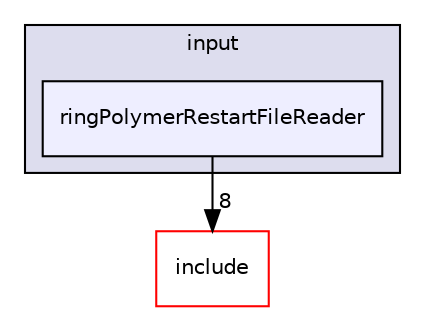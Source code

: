 digraph "/home/runner/work/pimd_qmcf/pimd_qmcf/src/input/ringPolymerRestartFileReader" {
  compound=true
  node [ fontsize="10", fontname="Helvetica"];
  edge [ labelfontsize="10", labelfontname="Helvetica"];
  subgraph clusterdir_d365e15d984c8d0205117ee0c40d6716 {
    graph [ bgcolor="#ddddee", pencolor="black", label="input" fontname="Helvetica", fontsize="10", URL="dir_d365e15d984c8d0205117ee0c40d6716.html"]
  dir_36f1204b648b83543668db24f58aaaca [shape=box, label="ringPolymerRestartFileReader", style="filled", fillcolor="#eeeeff", pencolor="black", URL="dir_36f1204b648b83543668db24f58aaaca.html"];
  }
  dir_d44c64559bbebec7f509842c48db8b23 [shape=box label="include" fillcolor="white" style="filled" color="red" URL="dir_d44c64559bbebec7f509842c48db8b23.html"];
  dir_36f1204b648b83543668db24f58aaaca->dir_d44c64559bbebec7f509842c48db8b23 [headlabel="8", labeldistance=1.5 headhref="dir_000051_000003.html"];
}
